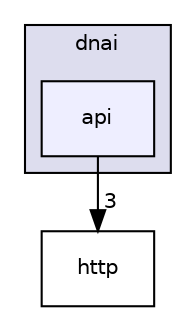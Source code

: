 digraph "Gui/app/include/dnai/api" {
  compound=true
  node [ fontsize="10", fontname="Helvetica"];
  edge [ labelfontsize="10", labelfontname="Helvetica"];
  subgraph clusterdir_2412b997a73e0eba9ea0a70041d765c1 {
    graph [ bgcolor="#ddddee", pencolor="black", label="dnai" fontname="Helvetica", fontsize="10", URL="dir_2412b997a73e0eba9ea0a70041d765c1.html"]
  dir_62eb54122ac51f1b41c7bbf176f2d19c [shape=box, label="api", style="filled", fillcolor="#eeeeff", pencolor="black", URL="dir_62eb54122ac51f1b41c7bbf176f2d19c.html"];
  }
  dir_f5f5d1a424634aa198617f22cb0578c0 [shape=box label="http" URL="dir_f5f5d1a424634aa198617f22cb0578c0.html"];
  dir_62eb54122ac51f1b41c7bbf176f2d19c->dir_f5f5d1a424634aa198617f22cb0578c0 [headlabel="3", labeldistance=1.5 headhref="dir_000006_000013.html"];
}
